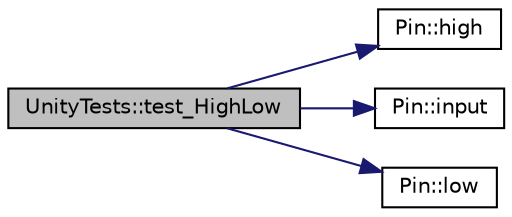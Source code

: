 digraph "UnityTests::test_HighLow"
{
  edge [fontname="Helvetica",fontsize="10",labelfontname="Helvetica",labelfontsize="10"];
  node [fontname="Helvetica",fontsize="10",shape=record];
  rankdir="LR";
  Node1 [label="UnityTests::test_HighLow",height=0.2,width=0.4,color="black", fillcolor="grey75", style="filled" fontcolor="black"];
  Node1 -> Node2 [color="midnightblue",fontsize="10",style="solid",fontname="Helvetica"];
  Node2 [label="Pin::high",height=0.2,width=0.4,color="black", fillcolor="white", style="filled",URL="$classPin.html#a2a37644e45fdd91d099a969db68630fd",tooltip="Set pin to output high."];
  Node1 -> Node3 [color="midnightblue",fontsize="10",style="solid",fontname="Helvetica"];
  Node3 [label="Pin::input",height=0.2,width=0.4,color="black", fillcolor="white", style="filled",URL="$classPin.html#ac4ecc56174770f9e41e28349ebe707a5",tooltip="Set the pin to input and get it&#39;s value."];
  Node1 -> Node4 [color="midnightblue",fontsize="10",style="solid",fontname="Helvetica"];
  Node4 [label="Pin::low",height=0.2,width=0.4,color="black", fillcolor="white", style="filled",URL="$classPin.html#a2b3a5a1a6bf26e9f1a65314bda73045a",tooltip="Set pin to output low."];
}
